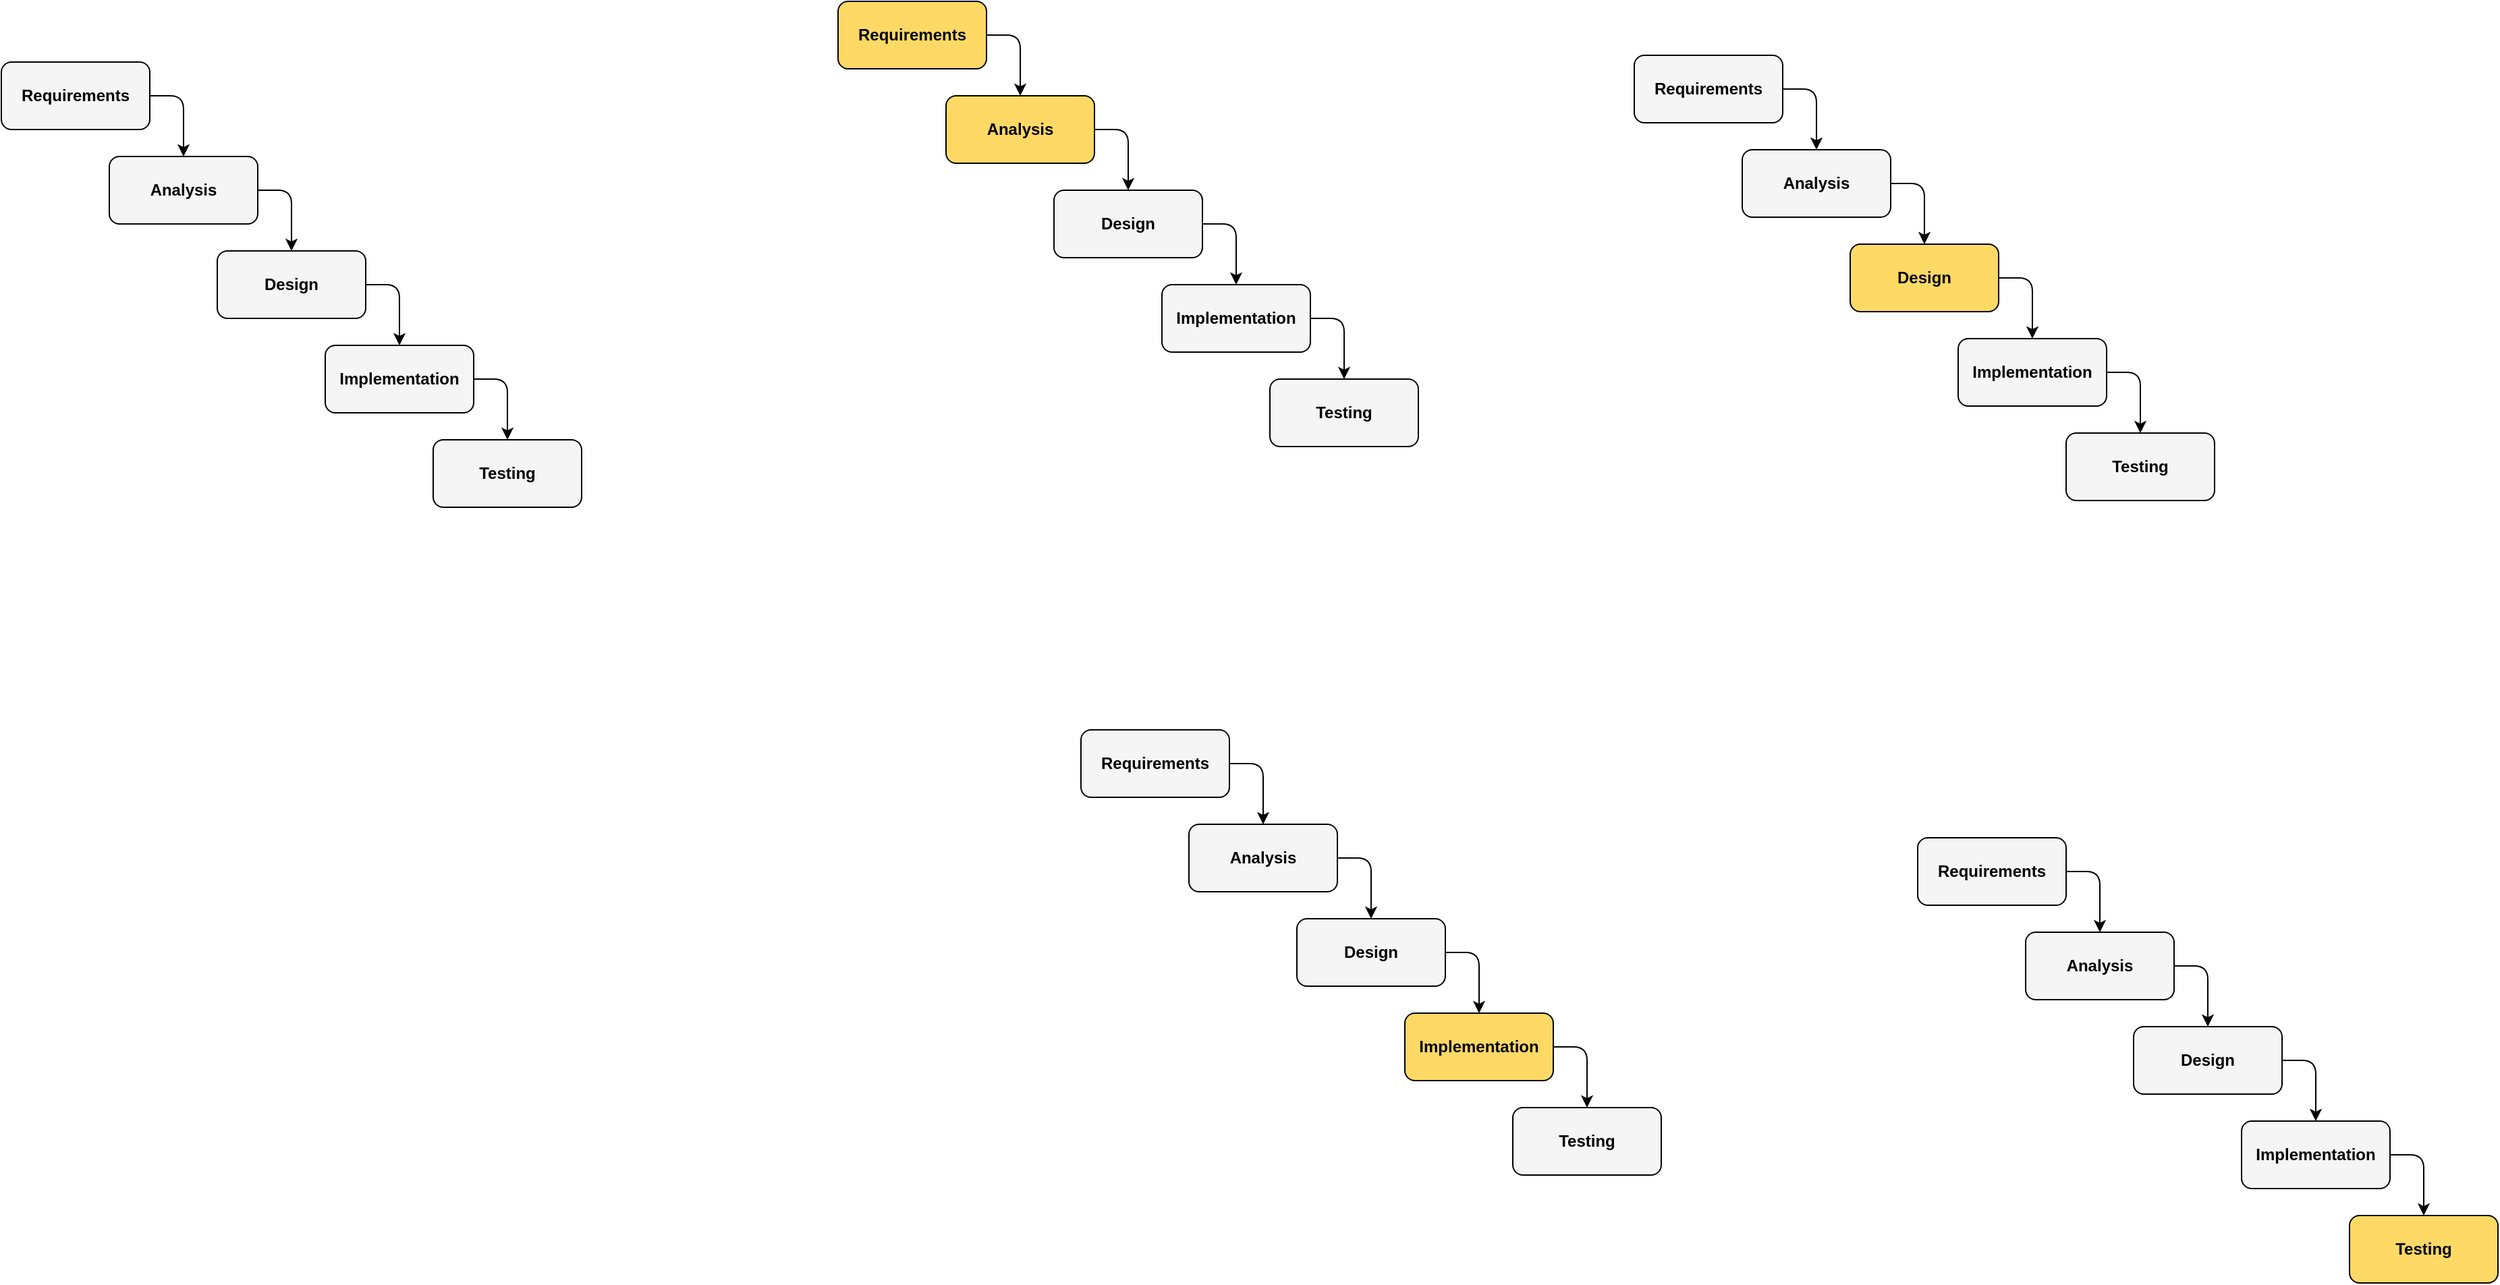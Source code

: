 <mxfile version="12.3.2" type="device" pages="1"><diagram id="ypm1jwn9rxV0YGtTMjcH" name="1"><mxGraphModel dx="2899" dy="1027" grid="1" gridSize="10" guides="1" tooltips="1" connect="1" arrows="1" fold="1" page="1" pageScale="1" pageWidth="1169" pageHeight="827" math="0" shadow="0"><root><mxCell id="0"/><mxCell id="1" parent="0"/><mxCell id="W6gvyF-6-sqssBd4DfG4-11" style="edgeStyle=orthogonalEdgeStyle;rounded=1;orthogonalLoop=1;jettySize=auto;html=1;exitX=1;exitY=0.5;exitDx=0;exitDy=0;entryX=0.5;entryY=0;entryDx=0;entryDy=0;fillColor=#f5f5f5;strokeColor=#000000;fontColor=#000000;" parent="1" source="W6gvyF-6-sqssBd4DfG4-2" target="W6gvyF-6-sqssBd4DfG4-3" edge="1"><mxGeometry relative="1" as="geometry"/></mxCell><mxCell id="W6gvyF-6-sqssBd4DfG4-2" value="Requirements" style="rounded=1;whiteSpace=wrap;html=1;fontStyle=1;verticalAlign=middle;fillColor=#FFD966;strokeColor=#000000;gradientColor=none;" parent="1" vertex="1"><mxGeometry x="170" y="130" width="110" height="50" as="geometry"/></mxCell><mxCell id="W6gvyF-6-sqssBd4DfG4-12" style="edgeStyle=orthogonalEdgeStyle;rounded=1;orthogonalLoop=1;jettySize=auto;html=1;exitX=1;exitY=0.5;exitDx=0;exitDy=0;fillColor=#f5f5f5;strokeColor=#000000;fontColor=#000000;" parent="1" source="W6gvyF-6-sqssBd4DfG4-3" target="W6gvyF-6-sqssBd4DfG4-9" edge="1"><mxGeometry relative="1" as="geometry"/></mxCell><mxCell id="W6gvyF-6-sqssBd4DfG4-3" value="Analysis" style="rounded=1;whiteSpace=wrap;html=1;fontStyle=1;verticalAlign=middle;fillColor=#FFD966;strokeColor=#000000;gradientColor=none;" parent="1" vertex="1"><mxGeometry x="250" y="200" width="110" height="50" as="geometry"/></mxCell><mxCell id="W6gvyF-6-sqssBd4DfG4-13" style="edgeStyle=orthogonalEdgeStyle;rounded=1;orthogonalLoop=1;jettySize=auto;html=1;exitX=1;exitY=0.5;exitDx=0;exitDy=0;entryX=0.5;entryY=0;entryDx=0;entryDy=0;fillColor=#f5f5f5;strokeColor=#000000;fontColor=#000000;" parent="1" source="W6gvyF-6-sqssBd4DfG4-9" target="W6gvyF-6-sqssBd4DfG4-10" edge="1"><mxGeometry relative="1" as="geometry"><Array as="points"><mxPoint x="465" y="295"/></Array></mxGeometry></mxCell><mxCell id="W6gvyF-6-sqssBd4DfG4-9" value="Design" style="rounded=1;whiteSpace=wrap;html=1;fontStyle=1;verticalAlign=middle;fillColor=#f5f5f5;strokeColor=#000000;fontColor=#000000;" parent="1" vertex="1"><mxGeometry x="330" y="270" width="110" height="50" as="geometry"/></mxCell><mxCell id="W6gvyF-6-sqssBd4DfG4-16" style="edgeStyle=orthogonalEdgeStyle;rounded=1;orthogonalLoop=1;jettySize=auto;html=1;exitX=1;exitY=0.5;exitDx=0;exitDy=0;entryX=0.5;entryY=0;entryDx=0;entryDy=0;fillColor=#f5f5f5;strokeColor=#000000;fontColor=#000000;" parent="1" source="W6gvyF-6-sqssBd4DfG4-10" target="W6gvyF-6-sqssBd4DfG4-15" edge="1"><mxGeometry relative="1" as="geometry"/></mxCell><mxCell id="W6gvyF-6-sqssBd4DfG4-10" value="Implementation" style="rounded=1;whiteSpace=wrap;html=1;fontStyle=1;verticalAlign=middle;fillColor=#f5f5f5;strokeColor=#000000;fontColor=#000000;" parent="1" vertex="1"><mxGeometry x="410" y="340" width="110" height="50" as="geometry"/></mxCell><mxCell id="W6gvyF-6-sqssBd4DfG4-15" value="Testing" style="rounded=1;whiteSpace=wrap;html=1;fontStyle=1;verticalAlign=middle;fillColor=#f5f5f5;strokeColor=#000000;fontColor=#000000;" parent="1" vertex="1"><mxGeometry x="490" y="410" width="110" height="50" as="geometry"/></mxCell><mxCell id="MCeju77JlvgmOxL9tmCP-29" style="edgeStyle=orthogonalEdgeStyle;rounded=1;orthogonalLoop=1;jettySize=auto;html=1;exitX=1;exitY=0.5;exitDx=0;exitDy=0;entryX=0.5;entryY=0;entryDx=0;entryDy=0;" parent="1" edge="1"><mxGeometry relative="1" as="geometry"><mxPoint x="515" y="800" as="targetPoint"/></mxGeometry></mxCell><mxCell id="MCeju77JlvgmOxL9tmCP-31" style="edgeStyle=orthogonalEdgeStyle;rounded=1;orthogonalLoop=1;jettySize=auto;html=1;exitX=1;exitY=0.5;exitDx=0;exitDy=0;" parent="1" edge="1"><mxGeometry relative="1" as="geometry"><mxPoint x="570" y="825" as="sourcePoint"/></mxGeometry></mxCell><mxCell id="MCeju77JlvgmOxL9tmCP-33" style="edgeStyle=orthogonalEdgeStyle;rounded=1;orthogonalLoop=1;jettySize=auto;html=1;exitX=1;exitY=0.5;exitDx=0;exitDy=0;entryX=0.5;entryY=0;entryDx=0;entryDy=0;" parent="1" edge="1"><mxGeometry relative="1" as="geometry"><Array as="points"><mxPoint x="675" y="895"/></Array><mxPoint x="650" y="895" as="sourcePoint"/></mxGeometry></mxCell><mxCell id="MCeju77JlvgmOxL9tmCP-35" style="edgeStyle=orthogonalEdgeStyle;rounded=1;orthogonalLoop=1;jettySize=auto;html=1;exitX=1;exitY=0.5;exitDx=0;exitDy=0;entryX=0.5;entryY=0;entryDx=0;entryDy=0;" parent="1" edge="1"><mxGeometry relative="1" as="geometry"><mxPoint x="730" y="965" as="sourcePoint"/></mxGeometry></mxCell><mxCell id="MCeju77JlvgmOxL9tmCP-38" style="edgeStyle=orthogonalEdgeStyle;rounded=1;orthogonalLoop=1;jettySize=auto;html=1;exitX=1;exitY=0.5;exitDx=0;exitDy=0;entryX=0.5;entryY=0;entryDx=0;entryDy=0;fillColor=#f5f5f5;strokeColor=#000000;fontColor=#000000;" parent="1" source="MCeju77JlvgmOxL9tmCP-39" target="MCeju77JlvgmOxL9tmCP-41" edge="1"><mxGeometry relative="1" as="geometry"/></mxCell><mxCell id="MCeju77JlvgmOxL9tmCP-39" value="Requirements" style="rounded=1;whiteSpace=wrap;html=1;fontStyle=1;verticalAlign=middle;fillColor=#f5f5f5;strokeColor=#000000;fontColor=#000000;" parent="1" vertex="1"><mxGeometry x="760" y="170" width="110" height="50" as="geometry"/></mxCell><mxCell id="MCeju77JlvgmOxL9tmCP-40" style="edgeStyle=orthogonalEdgeStyle;rounded=1;orthogonalLoop=1;jettySize=auto;html=1;exitX=1;exitY=0.5;exitDx=0;exitDy=0;fillColor=#f5f5f5;strokeColor=#000000;fontColor=#000000;" parent="1" source="MCeju77JlvgmOxL9tmCP-41" target="MCeju77JlvgmOxL9tmCP-43" edge="1"><mxGeometry relative="1" as="geometry"/></mxCell><mxCell id="MCeju77JlvgmOxL9tmCP-41" value="Analysis" style="rounded=1;whiteSpace=wrap;html=1;fontStyle=1;verticalAlign=middle;fillColor=#f5f5f5;strokeColor=#000000;fontColor=#000000;" parent="1" vertex="1"><mxGeometry x="840" y="240" width="110" height="50" as="geometry"/></mxCell><mxCell id="MCeju77JlvgmOxL9tmCP-42" style="edgeStyle=orthogonalEdgeStyle;rounded=1;orthogonalLoop=1;jettySize=auto;html=1;exitX=1;exitY=0.5;exitDx=0;exitDy=0;entryX=0.5;entryY=0;entryDx=0;entryDy=0;fillColor=#f5f5f5;strokeColor=#000000;fontColor=#000000;" parent="1" source="MCeju77JlvgmOxL9tmCP-43" target="MCeju77JlvgmOxL9tmCP-45" edge="1"><mxGeometry relative="1" as="geometry"><Array as="points"><mxPoint x="1055" y="335"/></Array></mxGeometry></mxCell><mxCell id="MCeju77JlvgmOxL9tmCP-43" value="Design" style="rounded=1;whiteSpace=wrap;html=1;fontStyle=1;verticalAlign=middle;fillColor=#FFD966;strokeColor=#000000;" parent="1" vertex="1"><mxGeometry x="920" y="310" width="110" height="50" as="geometry"/></mxCell><mxCell id="MCeju77JlvgmOxL9tmCP-44" style="edgeStyle=orthogonalEdgeStyle;rounded=1;orthogonalLoop=1;jettySize=auto;html=1;exitX=1;exitY=0.5;exitDx=0;exitDy=0;entryX=0.5;entryY=0;entryDx=0;entryDy=0;fillColor=#f5f5f5;strokeColor=#000000;fontColor=#000000;" parent="1" source="MCeju77JlvgmOxL9tmCP-45" target="MCeju77JlvgmOxL9tmCP-46" edge="1"><mxGeometry relative="1" as="geometry"/></mxCell><mxCell id="MCeju77JlvgmOxL9tmCP-45" value="Implementation" style="rounded=1;whiteSpace=wrap;html=1;fontStyle=1;verticalAlign=middle;fillColor=#f5f5f5;strokeColor=#000000;fontColor=#000000;" parent="1" vertex="1"><mxGeometry x="1000" y="380" width="110" height="50" as="geometry"/></mxCell><mxCell id="MCeju77JlvgmOxL9tmCP-46" value="Testing" style="rounded=1;whiteSpace=wrap;html=1;fontStyle=1;verticalAlign=middle;fillColor=#f5f5f5;strokeColor=#000000;fontColor=#000000;" parent="1" vertex="1"><mxGeometry x="1080" y="450" width="110" height="50" as="geometry"/></mxCell><mxCell id="MCeju77JlvgmOxL9tmCP-47" style="edgeStyle=orthogonalEdgeStyle;rounded=1;orthogonalLoop=1;jettySize=auto;html=1;exitX=1;exitY=0.5;exitDx=0;exitDy=0;entryX=0.5;entryY=0;entryDx=0;entryDy=0;fillColor=#f5f5f5;strokeColor=#000000;fontColor=#000000;" parent="1" source="MCeju77JlvgmOxL9tmCP-48" target="MCeju77JlvgmOxL9tmCP-50" edge="1"><mxGeometry relative="1" as="geometry"/></mxCell><mxCell id="MCeju77JlvgmOxL9tmCP-48" value="Requirements" style="rounded=1;whiteSpace=wrap;html=1;fontStyle=1;verticalAlign=middle;fillColor=#f5f5f5;strokeColor=#000000;fontColor=#000000;" parent="1" vertex="1"><mxGeometry x="350" y="670" width="110" height="50" as="geometry"/></mxCell><mxCell id="MCeju77JlvgmOxL9tmCP-49" style="edgeStyle=orthogonalEdgeStyle;rounded=1;orthogonalLoop=1;jettySize=auto;html=1;exitX=1;exitY=0.5;exitDx=0;exitDy=0;fillColor=#f5f5f5;strokeColor=#000000;fontColor=#000000;" parent="1" source="MCeju77JlvgmOxL9tmCP-50" target="MCeju77JlvgmOxL9tmCP-52" edge="1"><mxGeometry relative="1" as="geometry"/></mxCell><mxCell id="MCeju77JlvgmOxL9tmCP-50" value="Analysis" style="rounded=1;whiteSpace=wrap;html=1;fontStyle=1;verticalAlign=middle;fillColor=#f5f5f5;strokeColor=#000000;fontColor=#000000;" parent="1" vertex="1"><mxGeometry x="430" y="740" width="110" height="50" as="geometry"/></mxCell><mxCell id="MCeju77JlvgmOxL9tmCP-51" style="edgeStyle=orthogonalEdgeStyle;rounded=1;orthogonalLoop=1;jettySize=auto;html=1;exitX=1;exitY=0.5;exitDx=0;exitDy=0;entryX=0.5;entryY=0;entryDx=0;entryDy=0;fillColor=#f5f5f5;strokeColor=#000000;fontColor=#000000;" parent="1" source="MCeju77JlvgmOxL9tmCP-52" target="MCeju77JlvgmOxL9tmCP-54" edge="1"><mxGeometry relative="1" as="geometry"><Array as="points"><mxPoint x="645" y="835"/></Array></mxGeometry></mxCell><mxCell id="MCeju77JlvgmOxL9tmCP-52" value="Design" style="rounded=1;whiteSpace=wrap;html=1;fontStyle=1;verticalAlign=middle;fillColor=#f5f5f5;strokeColor=#000000;fontColor=#000000;" parent="1" vertex="1"><mxGeometry x="510" y="810" width="110" height="50" as="geometry"/></mxCell><mxCell id="MCeju77JlvgmOxL9tmCP-53" style="edgeStyle=orthogonalEdgeStyle;rounded=1;orthogonalLoop=1;jettySize=auto;html=1;exitX=1;exitY=0.5;exitDx=0;exitDy=0;entryX=0.5;entryY=0;entryDx=0;entryDy=0;fillColor=#f5f5f5;strokeColor=#000000;fontColor=#000000;" parent="1" source="MCeju77JlvgmOxL9tmCP-54" target="MCeju77JlvgmOxL9tmCP-55" edge="1"><mxGeometry relative="1" as="geometry"/></mxCell><mxCell id="MCeju77JlvgmOxL9tmCP-54" value="Implementation" style="rounded=1;whiteSpace=wrap;html=1;fontStyle=1;verticalAlign=middle;fillColor=#FFD966;strokeColor=#000000;" parent="1" vertex="1"><mxGeometry x="590" y="880" width="110" height="50" as="geometry"/></mxCell><mxCell id="MCeju77JlvgmOxL9tmCP-55" value="Testing" style="rounded=1;whiteSpace=wrap;html=1;fontStyle=1;verticalAlign=middle;fillColor=#f5f5f5;strokeColor=#000000;fontColor=#000000;" parent="1" vertex="1"><mxGeometry x="670" y="950" width="110" height="50" as="geometry"/></mxCell><mxCell id="MCeju77JlvgmOxL9tmCP-56" style="edgeStyle=orthogonalEdgeStyle;rounded=1;orthogonalLoop=1;jettySize=auto;html=1;exitX=1;exitY=0.5;exitDx=0;exitDy=0;entryX=0.5;entryY=0;entryDx=0;entryDy=0;fillColor=#f5f5f5;strokeColor=#000000;fontColor=#000000;" parent="1" source="MCeju77JlvgmOxL9tmCP-57" target="MCeju77JlvgmOxL9tmCP-59" edge="1"><mxGeometry relative="1" as="geometry"/></mxCell><mxCell id="MCeju77JlvgmOxL9tmCP-57" value="Requirements" style="rounded=1;whiteSpace=wrap;html=1;fontStyle=1;verticalAlign=middle;fillColor=#f5f5f5;strokeColor=#000000;fontColor=#000000;" parent="1" vertex="1"><mxGeometry x="970" y="750" width="110" height="50" as="geometry"/></mxCell><mxCell id="MCeju77JlvgmOxL9tmCP-58" style="edgeStyle=orthogonalEdgeStyle;rounded=1;orthogonalLoop=1;jettySize=auto;html=1;exitX=1;exitY=0.5;exitDx=0;exitDy=0;fillColor=#f5f5f5;strokeColor=#000000;fontColor=#000000;" parent="1" source="MCeju77JlvgmOxL9tmCP-59" target="MCeju77JlvgmOxL9tmCP-61" edge="1"><mxGeometry relative="1" as="geometry"/></mxCell><mxCell id="MCeju77JlvgmOxL9tmCP-59" value="Analysis" style="rounded=1;whiteSpace=wrap;html=1;fontStyle=1;verticalAlign=middle;fillColor=#f5f5f5;strokeColor=#000000;fontColor=#000000;" parent="1" vertex="1"><mxGeometry x="1050" y="820" width="110" height="50" as="geometry"/></mxCell><mxCell id="MCeju77JlvgmOxL9tmCP-60" style="edgeStyle=orthogonalEdgeStyle;rounded=1;orthogonalLoop=1;jettySize=auto;html=1;exitX=1;exitY=0.5;exitDx=0;exitDy=0;entryX=0.5;entryY=0;entryDx=0;entryDy=0;fillColor=#f5f5f5;strokeColor=#000000;fontColor=#000000;" parent="1" source="MCeju77JlvgmOxL9tmCP-61" target="MCeju77JlvgmOxL9tmCP-63" edge="1"><mxGeometry relative="1" as="geometry"><Array as="points"><mxPoint x="1265" y="915"/></Array></mxGeometry></mxCell><mxCell id="MCeju77JlvgmOxL9tmCP-61" value="Design" style="rounded=1;whiteSpace=wrap;html=1;fontStyle=1;verticalAlign=middle;fillColor=#f5f5f5;strokeColor=#000000;fontColor=#000000;" parent="1" vertex="1"><mxGeometry x="1130" y="890" width="110" height="50" as="geometry"/></mxCell><mxCell id="MCeju77JlvgmOxL9tmCP-62" style="edgeStyle=orthogonalEdgeStyle;rounded=1;orthogonalLoop=1;jettySize=auto;html=1;exitX=1;exitY=0.5;exitDx=0;exitDy=0;entryX=0.5;entryY=0;entryDx=0;entryDy=0;fillColor=#f5f5f5;strokeColor=#000000;fontColor=#000000;" parent="1" source="MCeju77JlvgmOxL9tmCP-63" target="MCeju77JlvgmOxL9tmCP-64" edge="1"><mxGeometry relative="1" as="geometry"/></mxCell><mxCell id="MCeju77JlvgmOxL9tmCP-63" value="Implementation" style="rounded=1;whiteSpace=wrap;html=1;fontStyle=1;verticalAlign=middle;fillColor=#f5f5f5;strokeColor=#000000;fontColor=#000000;" parent="1" vertex="1"><mxGeometry x="1210" y="960" width="110" height="50" as="geometry"/></mxCell><mxCell id="MCeju77JlvgmOxL9tmCP-64" value="Testing" style="rounded=1;whiteSpace=wrap;html=1;fontStyle=1;verticalAlign=middle;fillColor=#FFD966;strokeColor=#000000;" parent="1" vertex="1"><mxGeometry x="1290" y="1030" width="110" height="50" as="geometry"/></mxCell><mxCell id="YFkFRY6KiAjhsabYZOmm-1" style="edgeStyle=orthogonalEdgeStyle;rounded=1;orthogonalLoop=1;jettySize=auto;html=1;exitX=1;exitY=0.5;exitDx=0;exitDy=0;entryX=0.5;entryY=0;entryDx=0;entryDy=0;fillColor=#f5f5f5;strokeColor=#000000;fontColor=#000000;" parent="1" source="YFkFRY6KiAjhsabYZOmm-2" target="YFkFRY6KiAjhsabYZOmm-4" edge="1"><mxGeometry relative="1" as="geometry"/></mxCell><mxCell id="YFkFRY6KiAjhsabYZOmm-2" value="Requirements" style="rounded=1;whiteSpace=wrap;html=1;fontStyle=1;verticalAlign=middle;fillColor=#f5f5f5;strokeColor=#000000;fontColor=#000000;" parent="1" vertex="1"><mxGeometry x="-450" y="175" width="110" height="50" as="geometry"/></mxCell><mxCell id="YFkFRY6KiAjhsabYZOmm-3" style="edgeStyle=orthogonalEdgeStyle;rounded=1;orthogonalLoop=1;jettySize=auto;html=1;exitX=1;exitY=0.5;exitDx=0;exitDy=0;fillColor=#f5f5f5;strokeColor=#000000;fontColor=#000000;" parent="1" source="YFkFRY6KiAjhsabYZOmm-4" target="YFkFRY6KiAjhsabYZOmm-6" edge="1"><mxGeometry relative="1" as="geometry"/></mxCell><mxCell id="YFkFRY6KiAjhsabYZOmm-4" value="Analysis" style="rounded=1;whiteSpace=wrap;html=1;fontStyle=1;verticalAlign=middle;fillColor=#f5f5f5;strokeColor=#000000;fontColor=#000000;" parent="1" vertex="1"><mxGeometry x="-370" y="245" width="110" height="50" as="geometry"/></mxCell><mxCell id="YFkFRY6KiAjhsabYZOmm-5" style="edgeStyle=orthogonalEdgeStyle;rounded=1;orthogonalLoop=1;jettySize=auto;html=1;exitX=1;exitY=0.5;exitDx=0;exitDy=0;entryX=0.5;entryY=0;entryDx=0;entryDy=0;fillColor=#f5f5f5;strokeColor=#000000;fontColor=#000000;" parent="1" source="YFkFRY6KiAjhsabYZOmm-6" target="YFkFRY6KiAjhsabYZOmm-8" edge="1"><mxGeometry relative="1" as="geometry"><Array as="points"><mxPoint x="-155" y="340"/></Array></mxGeometry></mxCell><mxCell id="YFkFRY6KiAjhsabYZOmm-6" value="Design" style="rounded=1;whiteSpace=wrap;html=1;fontStyle=1;verticalAlign=middle;fillColor=#f5f5f5;strokeColor=#000000;fontColor=#000000;" parent="1" vertex="1"><mxGeometry x="-290" y="315" width="110" height="50" as="geometry"/></mxCell><mxCell id="YFkFRY6KiAjhsabYZOmm-7" style="edgeStyle=orthogonalEdgeStyle;rounded=1;orthogonalLoop=1;jettySize=auto;html=1;exitX=1;exitY=0.5;exitDx=0;exitDy=0;entryX=0.5;entryY=0;entryDx=0;entryDy=0;fillColor=#f5f5f5;strokeColor=#000000;fontColor=#000000;" parent="1" source="YFkFRY6KiAjhsabYZOmm-8" target="YFkFRY6KiAjhsabYZOmm-9" edge="1"><mxGeometry relative="1" as="geometry"/></mxCell><mxCell id="YFkFRY6KiAjhsabYZOmm-8" value="Implementation" style="rounded=1;whiteSpace=wrap;html=1;fontStyle=1;verticalAlign=middle;fillColor=#f5f5f5;strokeColor=#000000;fontColor=#000000;" parent="1" vertex="1"><mxGeometry x="-210" y="385" width="110" height="50" as="geometry"/></mxCell><mxCell id="YFkFRY6KiAjhsabYZOmm-9" value="Testing" style="rounded=1;whiteSpace=wrap;html=1;fontStyle=1;verticalAlign=middle;fillColor=#f5f5f5;strokeColor=#000000;fontColor=#000000;" parent="1" vertex="1"><mxGeometry x="-130" y="455" width="110" height="50" as="geometry"/></mxCell></root></mxGraphModel></diagram></mxfile>